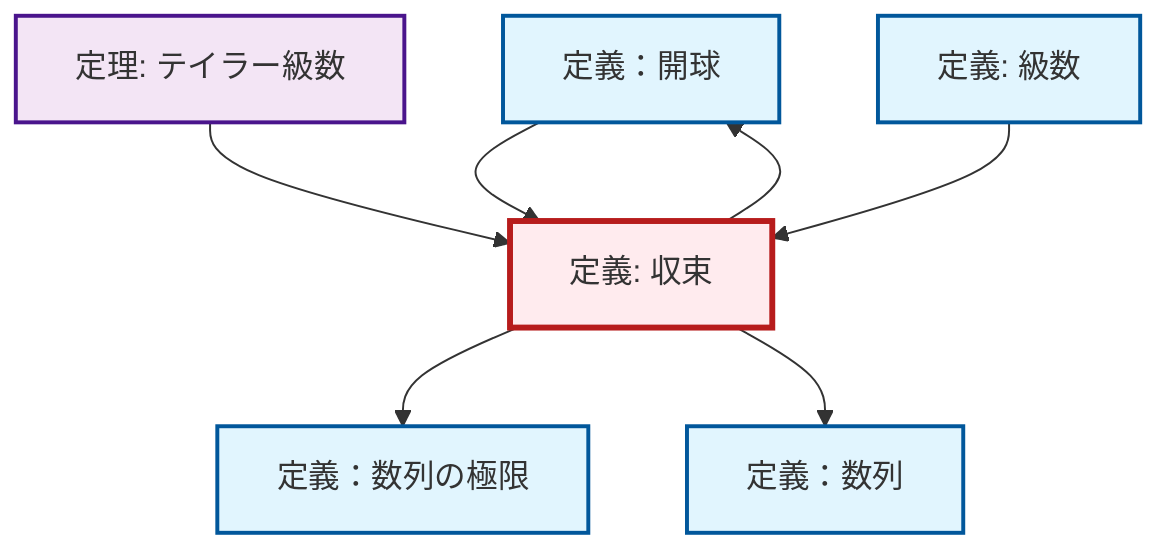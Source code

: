 graph TD
    classDef definition fill:#e1f5fe,stroke:#01579b,stroke-width:2px
    classDef theorem fill:#f3e5f5,stroke:#4a148c,stroke-width:2px
    classDef axiom fill:#fff3e0,stroke:#e65100,stroke-width:2px
    classDef example fill:#e8f5e9,stroke:#1b5e20,stroke-width:2px
    classDef current fill:#ffebee,stroke:#b71c1c,stroke-width:3px
    def-limit["定義：数列の極限"]:::definition
    def-open-ball["定義：開球"]:::definition
    def-series["定義: 級数"]:::definition
    def-convergence["定義: 収束"]:::definition
    def-sequence["定義：数列"]:::definition
    thm-taylor-series["定理: テイラー級数"]:::theorem
    def-convergence --> def-open-ball
    def-convergence --> def-limit
    def-convergence --> def-sequence
    def-open-ball --> def-convergence
    thm-taylor-series --> def-convergence
    def-series --> def-convergence
    class def-convergence current